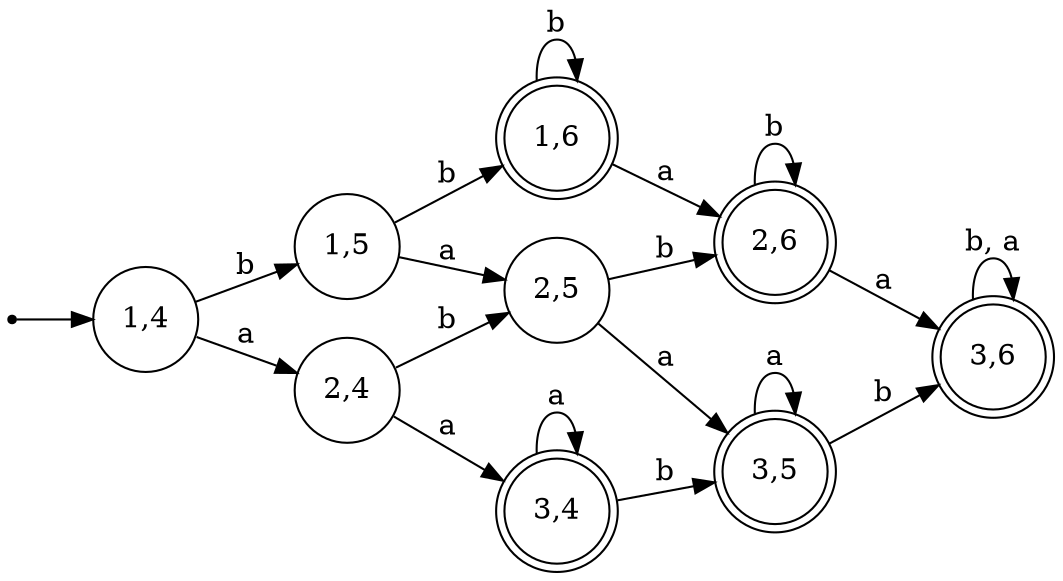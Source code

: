 digraph "Test1 union Test2" {
	graph [rankdir=LR]
	node [shape=circle]
	0 [shape=point]
	0 -> "1,4"
	"1,4"
	"1,5"
	"1,6" [shape=doublecircle]
	"2,4"
	"2,5"
	"2,6" [shape=doublecircle]
	"3,4" [shape=doublecircle]
	"3,5" [shape=doublecircle]
	"3,6" [shape=doublecircle]
	"1,4" -> "1,5" [label=b]
	"1,4" -> "2,4" [label=a]
	"1,5" -> "1,6" [label=b]
	"1,5" -> "2,5" [label=a]
	"1,6" -> "1,6" [label=b]
	"1,6" -> "2,6" [label=a]
	"2,4" -> "2,5" [label=b]
	"2,4" -> "3,4" [label=a]
	"2,5" -> "2,6" [label=b]
	"2,5" -> "3,5" [label=a]
	"2,6" -> "2,6" [label=b]
	"2,6" -> "3,6" [label=a]
	"3,4" -> "3,5" [label=b]
	"3,4" -> "3,4" [label=a]
	"3,5" -> "3,6" [label=b]
	"3,5" -> "3,5" [label=a]
	"3,6" -> "3,6" [label="b, a"]
}
